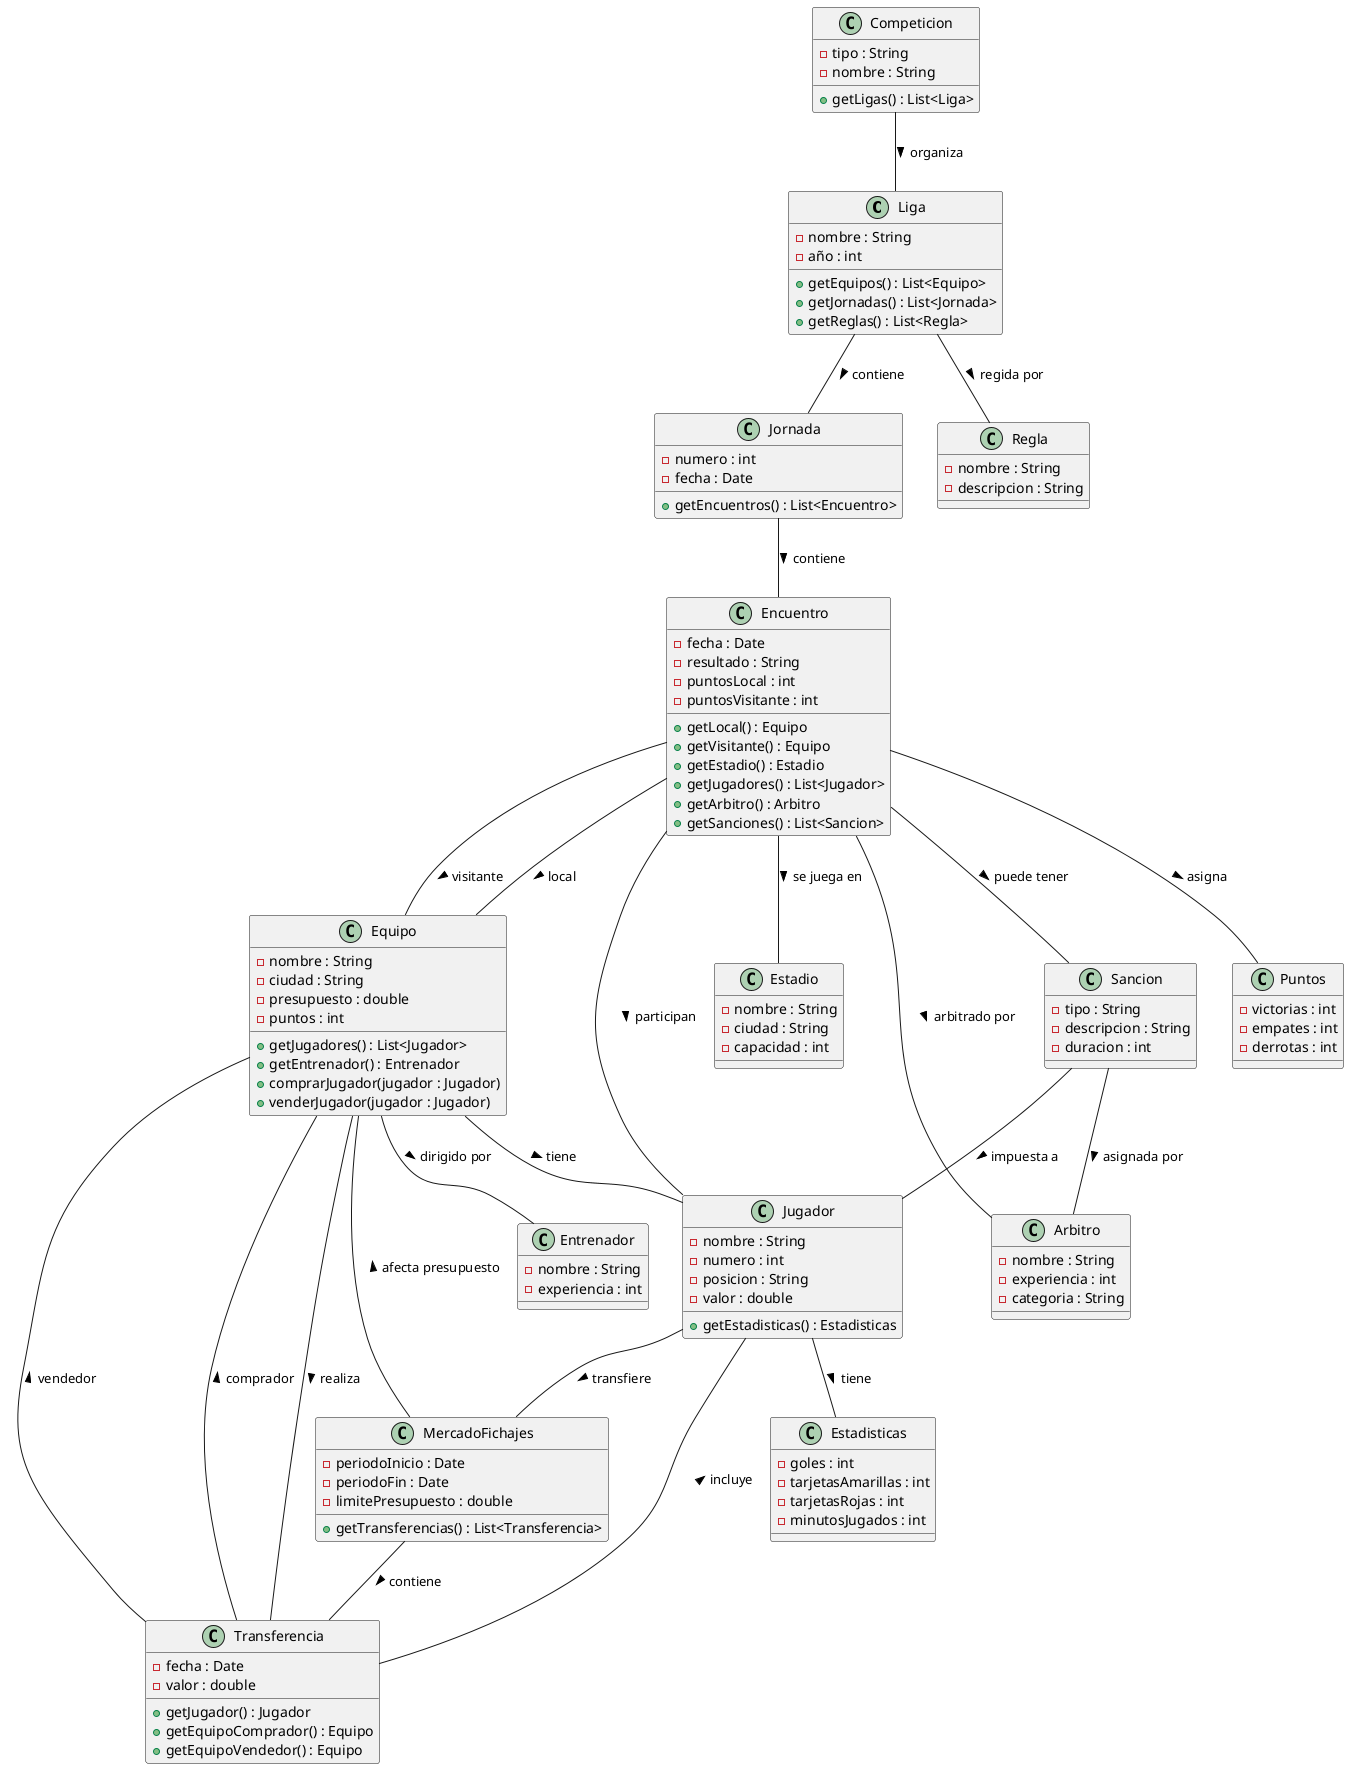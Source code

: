 @startuml
class Liga {
    - nombre : String
    - año : int
    + getEquipos() : List<Equipo>
    + getJornadas() : List<Jornada>
    + getReglas() : List<Regla>
}

class Competicion {
    - tipo : String
    - nombre : String
    + getLigas() : List<Liga>
}

class Jornada {
    - numero : int
    - fecha : Date
    + getEncuentros() : List<Encuentro>
}

class Encuentro {
    - fecha : Date
    - resultado : String
    - puntosLocal : int
    - puntosVisitante : int
    + getLocal() : Equipo
    + getVisitante() : Equipo
    + getEstadio() : Estadio
    + getJugadores() : List<Jugador>
    + getArbitro() : Arbitro
    + getSanciones() : List<Sancion>
}

class Equipo {
    - nombre : String
    - ciudad : String
    - presupuesto : double
    - puntos : int
    + getJugadores() : List<Jugador>
    + getEntrenador() : Entrenador
    + comprarJugador(jugador : Jugador)
    + venderJugador(jugador : Jugador)
}

class Jugador {
    - nombre : String
    - numero : int
    - posicion : String
    - valor : double
    + getEstadisticas() : Estadisticas
}

class Estadisticas {
    - goles : int
    - tarjetasAmarillas : int
    - tarjetasRojas : int
    - minutosJugados : int
}

class Entrenador {
    - nombre : String
    - experiencia : int
}

class Estadio {
    - nombre : String
    - ciudad : String
    - capacidad : int
}

class Arbitro {
    - nombre : String
    - experiencia : int
    - categoria : String
}

class Sancion {
    - tipo : String
    - descripcion : String
    - duracion : int
}

class Regla {
    - nombre : String
    - descripcion : String
}

class Puntos {
    - victorias : int
    - empates : int
    - derrotas : int
}

class MercadoFichajes {
    - periodoInicio : Date
    - periodoFin : Date
    - limitePresupuesto : double
    + getTransferencias() : List<Transferencia>
}

class Transferencia {
    - fecha : Date
    - valor : double
    + getJugador() : Jugador
    + getEquipoComprador() : Equipo
    + getEquipoVendedor() : Equipo
}


Competicion -- Liga : organiza >
Liga -- Jornada : contiene >
Jornada -- Encuentro : contiene >
Encuentro -- Equipo : local >
Encuentro -- Equipo : visitante >
Encuentro -- Jugador : participan >
Encuentro -- Estadio : se juega en >
Encuentro -- Arbitro : arbitrado por >
Encuentro -- Sancion : puede tener >
Equipo -- Jugador : tiene >
Equipo -- Entrenador : dirigido por >
Jugador -- Estadisticas : tiene >
Liga -- Regla : regida por >
Encuentro -- Puntos : asigna >

Equipo -- Transferencia : realiza >
Transferencia -- Jugador : incluye >
Transferencia -- Equipo : vendedor >
Transferencia -- Equipo : comprador >
MercadoFichajes -- Transferencia : contiene >
Jugador -- MercadoFichajes : transfiere >
MercadoFichajes -- Equipo : afecta presupuesto >
Sancion -- Jugador : impuesta a >
Sancion -- Arbitro : asignada por >
@enduml
